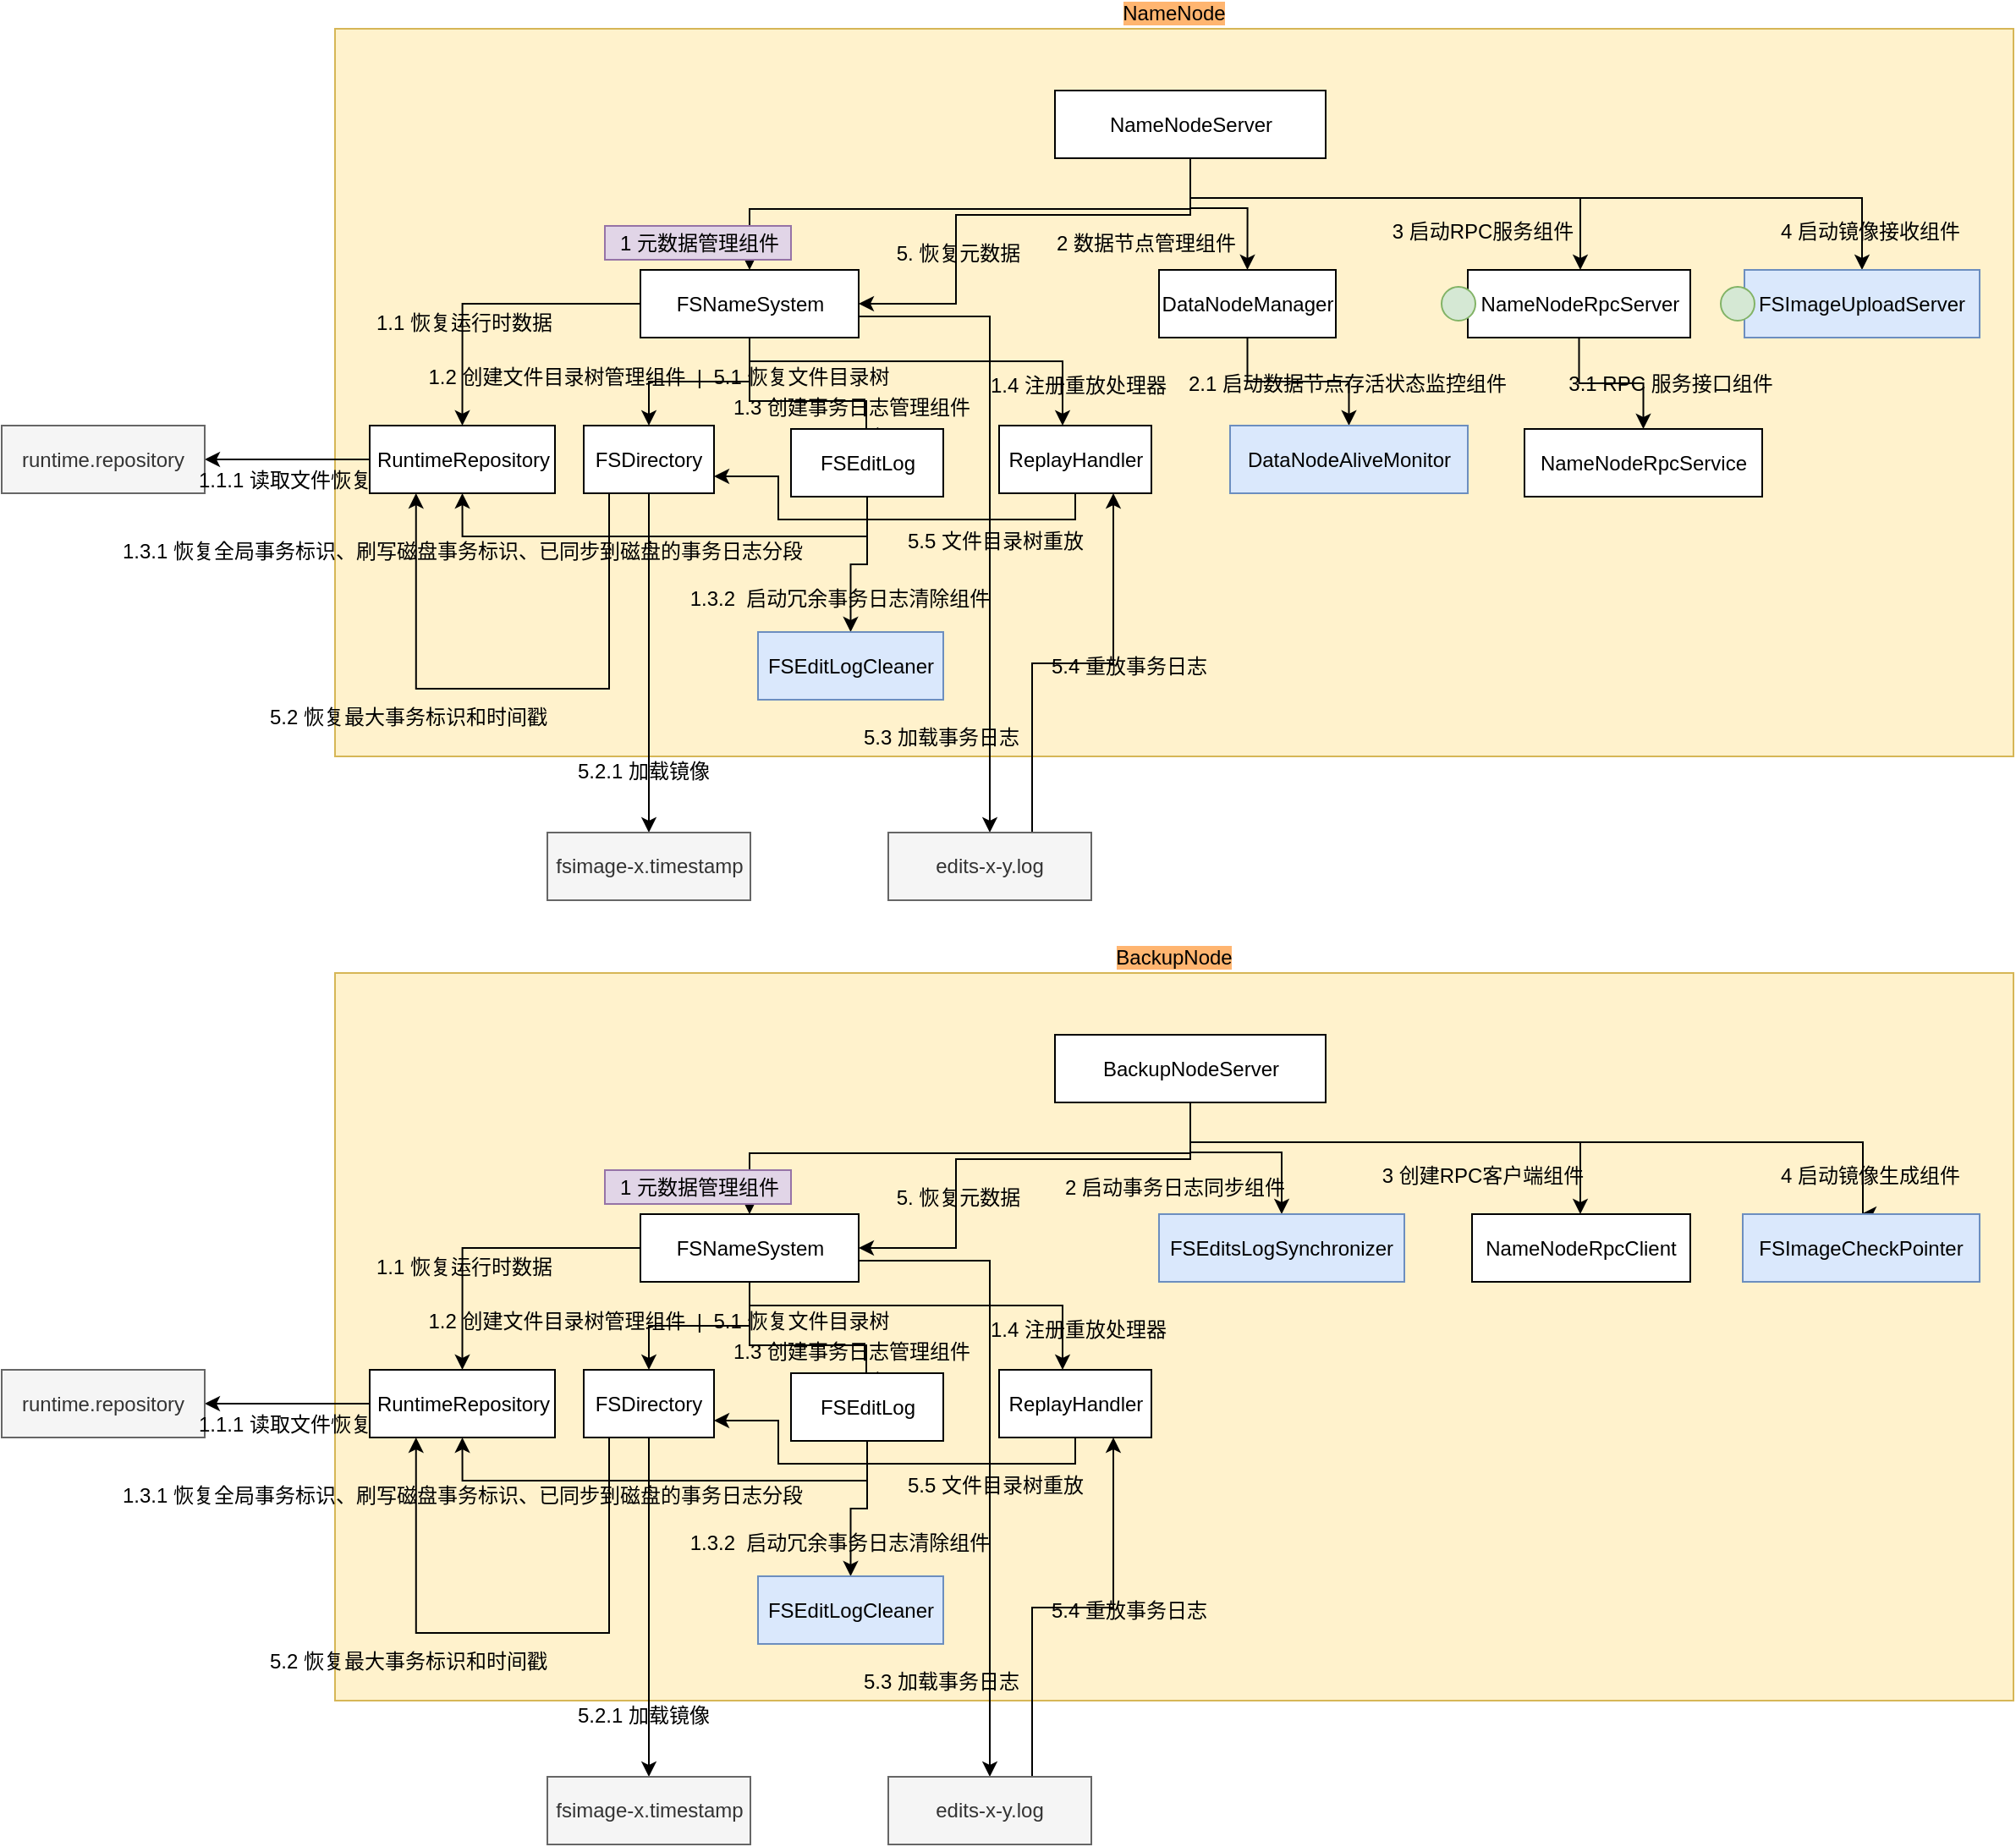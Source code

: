 <mxfile version="15.8.7" type="device"><diagram id="waiGSyyG22LT-aKKZDo8" name="第 1 页"><mxGraphModel dx="3226" dy="2401" grid="1" gridSize="10" guides="1" tooltips="1" connect="1" arrows="1" fold="1" page="1" pageScale="1" pageWidth="827" pageHeight="1169" math="0" shadow="0"><root><mxCell id="0"/><mxCell id="1" parent="0"/><mxCell id="rDz-PDgdTgbrE1-TCpwS-2" value="&lt;span style=&quot;&quot;&gt;NameNode&lt;/span&gt;" style="rounded=0;whiteSpace=wrap;html=1;fillColor=#fff2cc;strokeColor=#d6b656;labelPosition=center;verticalLabelPosition=top;align=center;verticalAlign=bottom;labelBorderColor=none;labelBackgroundColor=#FFB570;" parent="1" vertex="1"><mxGeometry x="-1392" y="-1118" width="992" height="430" as="geometry"/></mxCell><mxCell id="x5Bae-qMOMEdcXkAxeWT-14" style="edgeStyle=orthogonalEdgeStyle;rounded=0;orthogonalLoop=1;jettySize=auto;html=1;entryX=0.5;entryY=0;entryDx=0;entryDy=0;" edge="1" parent="1" source="rDz-PDgdTgbrE1-TCpwS-5" target="x5Bae-qMOMEdcXkAxeWT-13"><mxGeometry relative="1" as="geometry"/></mxCell><mxCell id="x5Bae-qMOMEdcXkAxeWT-17" style="edgeStyle=orthogonalEdgeStyle;rounded=0;orthogonalLoop=1;jettySize=auto;html=1;" edge="1" parent="1" source="rDz-PDgdTgbrE1-TCpwS-5" target="x5Bae-qMOMEdcXkAxeWT-16"><mxGeometry relative="1" as="geometry"/></mxCell><mxCell id="x5Bae-qMOMEdcXkAxeWT-24" style="edgeStyle=orthogonalEdgeStyle;rounded=0;orthogonalLoop=1;jettySize=auto;html=1;" edge="1" parent="1" source="rDz-PDgdTgbrE1-TCpwS-5"><mxGeometry relative="1" as="geometry"><mxPoint x="-1080" y="-878" as="targetPoint"/><Array as="points"><mxPoint x="-1147" y="-898"/><mxPoint x="-1078" y="-898"/></Array></mxGeometry></mxCell><mxCell id="x5Bae-qMOMEdcXkAxeWT-33" style="edgeStyle=orthogonalEdgeStyle;rounded=0;orthogonalLoop=1;jettySize=auto;html=1;" edge="1" parent="1" source="rDz-PDgdTgbrE1-TCpwS-5" target="x5Bae-qMOMEdcXkAxeWT-32"><mxGeometry relative="1" as="geometry"><Array as="points"><mxPoint x="-1147" y="-921.5"/><mxPoint x="-962" y="-921.5"/></Array></mxGeometry></mxCell><mxCell id="x5Bae-qMOMEdcXkAxeWT-50" style="edgeStyle=orthogonalEdgeStyle;rounded=0;orthogonalLoop=1;jettySize=auto;html=1;entryX=0.5;entryY=0;entryDx=0;entryDy=0;" edge="1" parent="1" source="rDz-PDgdTgbrE1-TCpwS-5" target="x5Bae-qMOMEdcXkAxeWT-45"><mxGeometry relative="1" as="geometry"><Array as="points"><mxPoint x="-1005" y="-948"/></Array></mxGeometry></mxCell><mxCell id="rDz-PDgdTgbrE1-TCpwS-5" value="&lt;span style=&quot;text-align: left&quot;&gt;FSNameSystem&lt;/span&gt;" style="rounded=0;whiteSpace=wrap;html=1;labelPosition=center;verticalLabelPosition=middle;align=center;verticalAlign=middle;" parent="1" vertex="1"><mxGeometry x="-1211.5" y="-975.5" width="129" height="40" as="geometry"/></mxCell><mxCell id="eOjG-i5mMUP2_3J7ma2j-9" style="edgeStyle=orthogonalEdgeStyle;rounded=0;orthogonalLoop=1;jettySize=auto;html=1;strokeColor=#000000;" parent="1" source="rDz-PDgdTgbrE1-TCpwS-6" target="rDz-PDgdTgbrE1-TCpwS-59" edge="1"><mxGeometry relative="1" as="geometry"/></mxCell><mxCell id="rDz-PDgdTgbrE1-TCpwS-6" value="&lt;span style=&quot;text-align: left&quot;&gt;NameNodeRpcServer&lt;br&gt;&lt;/span&gt;" style="rounded=0;whiteSpace=wrap;html=1;labelPosition=center;verticalLabelPosition=middle;align=center;verticalAlign=middle;" parent="1" vertex="1"><mxGeometry x="-722.5" y="-975.5" width="131.5" height="40" as="geometry"/></mxCell><mxCell id="rDz-PDgdTgbrE1-TCpwS-59" value="&lt;span style=&quot;text-align: left&quot;&gt;NameNodeRpcService&lt;br&gt;&lt;/span&gt;" style="rounded=0;whiteSpace=wrap;html=1;labelPosition=center;verticalLabelPosition=middle;align=center;verticalAlign=middle;" parent="1" vertex="1"><mxGeometry x="-689" y="-881.5" width="140.5" height="40" as="geometry"/></mxCell><mxCell id="x5Bae-qMOMEdcXkAxeWT-1" style="edgeStyle=orthogonalEdgeStyle;rounded=0;orthogonalLoop=1;jettySize=auto;html=1;" edge="1" parent="1" source="-xkuN6hQDp7GZXVbP_bj-8" target="rDz-PDgdTgbrE1-TCpwS-5"><mxGeometry relative="1" as="geometry"><Array as="points"><mxPoint x="-886" y="-1011.5"/><mxPoint x="-1147" y="-1011.5"/></Array></mxGeometry></mxCell><mxCell id="x5Bae-qMOMEdcXkAxeWT-7" style="edgeStyle=orthogonalEdgeStyle;rounded=0;orthogonalLoop=1;jettySize=auto;html=1;entryX=0.5;entryY=0;entryDx=0;entryDy=0;" edge="1" parent="1" source="-xkuN6hQDp7GZXVbP_bj-8" target="x5Bae-qMOMEdcXkAxeWT-2"><mxGeometry relative="1" as="geometry"><Array as="points"><mxPoint x="-887" y="-1012"/><mxPoint x="-853" y="-1012"/></Array></mxGeometry></mxCell><mxCell id="x5Bae-qMOMEdcXkAxeWT-9" style="edgeStyle=orthogonalEdgeStyle;rounded=0;orthogonalLoop=1;jettySize=auto;html=1;" edge="1" parent="1" source="-xkuN6hQDp7GZXVbP_bj-8" target="rDz-PDgdTgbrE1-TCpwS-6"><mxGeometry relative="1" as="geometry"><Array as="points"><mxPoint x="-887" y="-1018"/><mxPoint x="-656" y="-1018"/></Array></mxGeometry></mxCell><mxCell id="x5Bae-qMOMEdcXkAxeWT-38" style="edgeStyle=orthogonalEdgeStyle;rounded=0;orthogonalLoop=1;jettySize=auto;html=1;entryX=0.5;entryY=0;entryDx=0;entryDy=0;" edge="1" parent="1" source="-xkuN6hQDp7GZXVbP_bj-8" target="x5Bae-qMOMEdcXkAxeWT-5"><mxGeometry relative="1" as="geometry"><Array as="points"><mxPoint x="-886" y="-1018"/><mxPoint x="-489" y="-1018"/></Array></mxGeometry></mxCell><mxCell id="x5Bae-qMOMEdcXkAxeWT-39" style="edgeStyle=orthogonalEdgeStyle;rounded=0;orthogonalLoop=1;jettySize=auto;html=1;entryX=1;entryY=0.5;entryDx=0;entryDy=0;" edge="1" parent="1" source="-xkuN6hQDp7GZXVbP_bj-8" target="rDz-PDgdTgbrE1-TCpwS-5"><mxGeometry relative="1" as="geometry"><Array as="points"><mxPoint x="-887" y="-1008"/><mxPoint x="-1025" y="-1008"/><mxPoint x="-1025" y="-956"/></Array></mxGeometry></mxCell><mxCell id="-xkuN6hQDp7GZXVbP_bj-8" value="&lt;span style=&quot;text-align: left&quot;&gt;NameNodeServer&lt;br&gt;&lt;/span&gt;" style="rounded=0;whiteSpace=wrap;html=1;labelPosition=center;verticalLabelPosition=middle;align=center;verticalAlign=middle;" parent="1" vertex="1"><mxGeometry x="-966.5" y="-1081.5" width="160" height="40" as="geometry"/></mxCell><mxCell id="eOjG-i5mMUP2_3J7ma2j-24" value="2.1 启动数据节点存活状态监控组件" style="text;html=1;align=center;verticalAlign=middle;resizable=0;points=[];autosize=1;strokeColor=none;fillColor=none;" parent="1" vertex="1"><mxGeometry x="-894" y="-918.5" width="200" height="20" as="geometry"/></mxCell><mxCell id="x5Bae-qMOMEdcXkAxeWT-36" style="edgeStyle=orthogonalEdgeStyle;rounded=0;orthogonalLoop=1;jettySize=auto;html=1;" edge="1" parent="1" source="x5Bae-qMOMEdcXkAxeWT-2" target="x5Bae-qMOMEdcXkAxeWT-35"><mxGeometry relative="1" as="geometry"/></mxCell><mxCell id="x5Bae-qMOMEdcXkAxeWT-2" value="&lt;div style=&quot;text-align: left&quot;&gt;DataNodeManager&lt;br&gt;&lt;/div&gt;" style="rounded=0;whiteSpace=wrap;html=1;labelPosition=center;verticalLabelPosition=middle;align=center;verticalAlign=middle;" vertex="1" parent="1"><mxGeometry x="-905" y="-975.5" width="104.5" height="40" as="geometry"/></mxCell><mxCell id="x5Bae-qMOMEdcXkAxeWT-5" value="&lt;span style=&quot;text-align: left&quot;&gt;FSImageUploadServer&lt;br&gt;&lt;/span&gt;" style="rounded=0;whiteSpace=wrap;html=1;labelPosition=center;verticalLabelPosition=middle;align=center;verticalAlign=middle;fillColor=#dae8fc;strokeColor=#6c8ebf;" vertex="1" parent="1"><mxGeometry x="-559" y="-975.5" width="139" height="40" as="geometry"/></mxCell><mxCell id="x5Bae-qMOMEdcXkAxeWT-6" value="1 元数据管理组件" style="text;html=1;align=center;verticalAlign=middle;resizable=0;points=[];autosize=1;strokeColor=#9673a6;fillColor=#e1d5e7;" vertex="1" parent="1"><mxGeometry x="-1232.5" y="-1001.5" width="110" height="20" as="geometry"/></mxCell><mxCell id="x5Bae-qMOMEdcXkAxeWT-8" value="2 数据节点管理组件" style="text;html=1;align=center;verticalAlign=middle;resizable=0;points=[];autosize=1;strokeColor=none;fillColor=none;" vertex="1" parent="1"><mxGeometry x="-973.5" y="-1001.5" width="120" height="20" as="geometry"/></mxCell><mxCell id="x5Bae-qMOMEdcXkAxeWT-10" value="3 启动RPC服务组件" style="text;html=1;align=center;verticalAlign=middle;resizable=0;points=[];autosize=1;strokeColor=none;fillColor=none;" vertex="1" parent="1"><mxGeometry x="-774" y="-1008" width="120" height="20" as="geometry"/></mxCell><mxCell id="x5Bae-qMOMEdcXkAxeWT-12" value="4 启动镜像接收组件" style="text;html=1;align=center;verticalAlign=middle;resizable=0;points=[];autosize=1;strokeColor=none;fillColor=none;" vertex="1" parent="1"><mxGeometry x="-545.5" y="-1008" width="120" height="20" as="geometry"/></mxCell><mxCell id="x5Bae-qMOMEdcXkAxeWT-22" style="edgeStyle=orthogonalEdgeStyle;rounded=0;orthogonalLoop=1;jettySize=auto;html=1;entryX=1;entryY=0.5;entryDx=0;entryDy=0;" edge="1" parent="1" source="x5Bae-qMOMEdcXkAxeWT-13" target="x5Bae-qMOMEdcXkAxeWT-20"><mxGeometry relative="1" as="geometry"/></mxCell><mxCell id="x5Bae-qMOMEdcXkAxeWT-13" value="&lt;span style=&quot;text-align: left&quot;&gt;RuntimeRepository&lt;br&gt;&lt;/span&gt;" style="rounded=0;whiteSpace=wrap;html=1;labelPosition=center;verticalLabelPosition=middle;align=center;verticalAlign=middle;" vertex="1" parent="1"><mxGeometry x="-1371.5" y="-883.5" width="109.5" height="40" as="geometry"/></mxCell><mxCell id="x5Bae-qMOMEdcXkAxeWT-15" value="1.1 恢复运行时数据" style="text;html=1;align=center;verticalAlign=middle;resizable=0;points=[];autosize=1;strokeColor=none;fillColor=none;" vertex="1" parent="1"><mxGeometry x="-1376.5" y="-954.5" width="120" height="20" as="geometry"/></mxCell><mxCell id="x5Bae-qMOMEdcXkAxeWT-41" style="edgeStyle=orthogonalEdgeStyle;rounded=0;orthogonalLoop=1;jettySize=auto;html=1;entryX=0.5;entryY=0;entryDx=0;entryDy=0;" edge="1" parent="1" source="x5Bae-qMOMEdcXkAxeWT-16" target="x5Bae-qMOMEdcXkAxeWT-43"><mxGeometry relative="1" as="geometry"><mxPoint x="-1210" y="-548" as="targetPoint"/></mxGeometry></mxCell><mxCell id="x5Bae-qMOMEdcXkAxeWT-56" style="edgeStyle=orthogonalEdgeStyle;rounded=0;orthogonalLoop=1;jettySize=auto;html=1;entryX=0.25;entryY=1;entryDx=0;entryDy=0;" edge="1" parent="1" source="x5Bae-qMOMEdcXkAxeWT-16" target="x5Bae-qMOMEdcXkAxeWT-13"><mxGeometry relative="1" as="geometry"><Array as="points"><mxPoint x="-1230" y="-728"/><mxPoint x="-1344" y="-728"/></Array></mxGeometry></mxCell><mxCell id="x5Bae-qMOMEdcXkAxeWT-16" value="&lt;span style=&quot;text-align: left&quot;&gt;FSDirectory&lt;br&gt;&lt;/span&gt;" style="rounded=0;whiteSpace=wrap;html=1;labelPosition=center;verticalLabelPosition=middle;align=center;verticalAlign=middle;" vertex="1" parent="1"><mxGeometry x="-1245" y="-883.5" width="77" height="40" as="geometry"/></mxCell><mxCell id="x5Bae-qMOMEdcXkAxeWT-18" value="1.2 创建文件目录树管理组件&amp;nbsp; |&amp;nbsp; 5.1 恢复文件目录树" style="text;html=1;align=center;verticalAlign=middle;resizable=0;points=[];autosize=1;strokeColor=none;fillColor=none;" vertex="1" parent="1"><mxGeometry x="-1346.5" y="-922.5" width="290" height="20" as="geometry"/></mxCell><mxCell id="x5Bae-qMOMEdcXkAxeWT-26" style="edgeStyle=orthogonalEdgeStyle;rounded=0;orthogonalLoop=1;jettySize=auto;html=1;entryX=0.5;entryY=1;entryDx=0;entryDy=0;" edge="1" parent="1" source="x5Bae-qMOMEdcXkAxeWT-19" target="x5Bae-qMOMEdcXkAxeWT-13"><mxGeometry relative="1" as="geometry"><Array as="points"><mxPoint x="-1077" y="-818"/><mxPoint x="-1317" y="-818"/></Array></mxGeometry></mxCell><mxCell id="x5Bae-qMOMEdcXkAxeWT-30" style="edgeStyle=orthogonalEdgeStyle;rounded=0;orthogonalLoop=1;jettySize=auto;html=1;" edge="1" parent="1" source="x5Bae-qMOMEdcXkAxeWT-19" target="x5Bae-qMOMEdcXkAxeWT-28"><mxGeometry relative="1" as="geometry"/></mxCell><mxCell id="x5Bae-qMOMEdcXkAxeWT-19" value="&lt;div style=&quot;text-align: left&quot;&gt;FSEditLog&lt;br&gt;&lt;/div&gt;" style="rounded=0;whiteSpace=wrap;html=1;labelPosition=center;verticalLabelPosition=middle;align=center;verticalAlign=middle;" vertex="1" parent="1"><mxGeometry x="-1122.5" y="-881.5" width="90" height="40" as="geometry"/></mxCell><mxCell id="x5Bae-qMOMEdcXkAxeWT-20" value="&lt;div style=&quot;text-align: center&quot;&gt;runtime.repository&lt;br&gt;&lt;/div&gt;" style="rounded=0;whiteSpace=wrap;html=1;labelPosition=center;verticalLabelPosition=middle;align=center;verticalAlign=middle;fillColor=#f5f5f5;fontColor=#333333;strokeColor=#666666;" vertex="1" parent="1"><mxGeometry x="-1589" y="-883.5" width="120" height="40" as="geometry"/></mxCell><mxCell id="x5Bae-qMOMEdcXkAxeWT-23" value="1.1.1 读取文件恢复" style="text;html=1;align=center;verticalAlign=middle;resizable=0;points=[];autosize=1;strokeColor=none;fillColor=none;" vertex="1" parent="1"><mxGeometry x="-1482" y="-861.5" width="120" height="20" as="geometry"/></mxCell><mxCell id="x5Bae-qMOMEdcXkAxeWT-25" value="1.3 创建事务日志管理组件" style="text;html=1;align=center;verticalAlign=middle;resizable=0;points=[];autosize=1;strokeColor=none;fillColor=none;" vertex="1" parent="1"><mxGeometry x="-1167.25" y="-904.5" width="160" height="20" as="geometry"/></mxCell><mxCell id="x5Bae-qMOMEdcXkAxeWT-27" value="1.3.1 恢复全局事务标识、刷写磁盘事务标识、已同步到磁盘的事务日志分段" style="text;html=1;align=center;verticalAlign=middle;resizable=0;points=[];autosize=1;strokeColor=none;fillColor=none;" vertex="1" parent="1"><mxGeometry x="-1526.75" y="-819" width="420" height="20" as="geometry"/></mxCell><mxCell id="x5Bae-qMOMEdcXkAxeWT-28" value="&lt;div style=&quot;text-align: left&quot;&gt;FSEditLogCleaner&lt;br&gt;&lt;/div&gt;" style="rounded=0;whiteSpace=wrap;html=1;labelPosition=center;verticalLabelPosition=middle;align=center;verticalAlign=middle;fillColor=#dae8fc;strokeColor=#6c8ebf;" vertex="1" parent="1"><mxGeometry x="-1142" y="-761.5" width="109.5" height="40" as="geometry"/></mxCell><mxCell id="x5Bae-qMOMEdcXkAxeWT-31" value="1.3.2&amp;nbsp; 启动冗余事务日志清除组件" style="text;html=1;align=center;verticalAlign=middle;resizable=0;points=[];autosize=1;strokeColor=none;fillColor=none;" vertex="1" parent="1"><mxGeometry x="-1189" y="-791.5" width="190" height="20" as="geometry"/></mxCell><mxCell id="x5Bae-qMOMEdcXkAxeWT-51" style="edgeStyle=orthogonalEdgeStyle;rounded=0;orthogonalLoop=1;jettySize=auto;html=1;entryX=1;entryY=0.75;entryDx=0;entryDy=0;" edge="1" parent="1" source="x5Bae-qMOMEdcXkAxeWT-32" target="x5Bae-qMOMEdcXkAxeWT-16"><mxGeometry relative="1" as="geometry"><Array as="points"><mxPoint x="-954" y="-828"/><mxPoint x="-1130" y="-828"/><mxPoint x="-1130" y="-853"/></Array></mxGeometry></mxCell><mxCell id="x5Bae-qMOMEdcXkAxeWT-32" value="&lt;div style=&quot;text-align: left&quot;&gt;ReplayHandler&lt;br&gt;&lt;/div&gt;" style="rounded=0;whiteSpace=wrap;html=1;labelPosition=center;verticalLabelPosition=middle;align=center;verticalAlign=middle;" vertex="1" parent="1"><mxGeometry x="-999.5" y="-883.5" width="90" height="40" as="geometry"/></mxCell><mxCell id="x5Bae-qMOMEdcXkAxeWT-34" value="1.4 注册重放处理器" style="text;html=1;align=center;verticalAlign=middle;resizable=0;points=[];autosize=1;strokeColor=none;fillColor=none;" vertex="1" parent="1"><mxGeometry x="-1013" y="-917.5" width="120" height="20" as="geometry"/></mxCell><mxCell id="x5Bae-qMOMEdcXkAxeWT-35" value="&lt;span style=&quot;text-align: left&quot;&gt;DataNodeAliveMonitor&lt;br&gt;&lt;/span&gt;" style="rounded=0;whiteSpace=wrap;html=1;labelPosition=center;verticalLabelPosition=middle;align=center;verticalAlign=middle;fillColor=#dae8fc;strokeColor=#6c8ebf;" vertex="1" parent="1"><mxGeometry x="-863" y="-883.5" width="140.5" height="40" as="geometry"/></mxCell><mxCell id="x5Bae-qMOMEdcXkAxeWT-37" value="3.1 RPC 服务接口组件" style="text;html=1;align=center;verticalAlign=middle;resizable=0;points=[];autosize=1;strokeColor=none;fillColor=none;" vertex="1" parent="1"><mxGeometry x="-673" y="-918.5" width="140" height="20" as="geometry"/></mxCell><mxCell id="x5Bae-qMOMEdcXkAxeWT-40" value="5. 恢复元数据" style="text;html=1;align=center;verticalAlign=middle;resizable=0;points=[];autosize=1;strokeColor=none;fillColor=none;" vertex="1" parent="1"><mxGeometry x="-1069.5" y="-995.5" width="90" height="20" as="geometry"/></mxCell><mxCell id="x5Bae-qMOMEdcXkAxeWT-43" value="&lt;div style=&quot;text-align: center&quot;&gt;fsimage-x.timestamp&lt;br&gt;&lt;/div&gt;" style="rounded=0;whiteSpace=wrap;html=1;labelPosition=center;verticalLabelPosition=middle;align=center;verticalAlign=middle;fillColor=#f5f5f5;fontColor=#333333;strokeColor=#666666;" vertex="1" parent="1"><mxGeometry x="-1266.5" y="-643" width="120" height="40" as="geometry"/></mxCell><mxCell id="x5Bae-qMOMEdcXkAxeWT-44" value="5.2 恢复最大事务标识和时间戳" style="text;html=1;align=center;verticalAlign=middle;resizable=0;points=[];autosize=1;strokeColor=none;fillColor=none;" vertex="1" parent="1"><mxGeometry x="-1439" y="-721.5" width="180" height="20" as="geometry"/></mxCell><mxCell id="x5Bae-qMOMEdcXkAxeWT-48" style="edgeStyle=orthogonalEdgeStyle;rounded=0;orthogonalLoop=1;jettySize=auto;html=1;entryX=0.75;entryY=1;entryDx=0;entryDy=0;" edge="1" parent="1" source="x5Bae-qMOMEdcXkAxeWT-45" target="x5Bae-qMOMEdcXkAxeWT-32"><mxGeometry relative="1" as="geometry"><Array as="points"><mxPoint x="-980" y="-743"/><mxPoint x="-932" y="-743"/></Array></mxGeometry></mxCell><mxCell id="x5Bae-qMOMEdcXkAxeWT-45" value="&lt;div style=&quot;text-align: center&quot;&gt;edits-x-y.log&lt;br&gt;&lt;/div&gt;" style="rounded=0;whiteSpace=wrap;html=1;labelPosition=center;verticalLabelPosition=middle;align=center;verticalAlign=middle;fillColor=#f5f5f5;fontColor=#333333;strokeColor=#666666;" vertex="1" parent="1"><mxGeometry x="-1065" y="-643" width="120" height="40" as="geometry"/></mxCell><mxCell id="x5Bae-qMOMEdcXkAxeWT-47" value="5.3 加载事务日志" style="text;html=1;align=center;verticalAlign=middle;resizable=0;points=[];autosize=1;strokeColor=none;fillColor=none;" vertex="1" parent="1"><mxGeometry x="-1089" y="-709.5" width="110" height="20" as="geometry"/></mxCell><mxCell id="x5Bae-qMOMEdcXkAxeWT-49" value="5.4 重放事务日志" style="text;html=1;align=center;verticalAlign=middle;resizable=0;points=[];autosize=1;strokeColor=none;fillColor=none;" vertex="1" parent="1"><mxGeometry x="-978.5" y="-751.5" width="110" height="20" as="geometry"/></mxCell><mxCell id="x5Bae-qMOMEdcXkAxeWT-53" value="5.5 文件目录树重放" style="text;html=1;align=center;verticalAlign=middle;resizable=0;points=[];autosize=1;strokeColor=none;fillColor=none;" vertex="1" parent="1"><mxGeometry x="-1062.5" y="-825" width="120" height="20" as="geometry"/></mxCell><mxCell id="x5Bae-qMOMEdcXkAxeWT-54" value="" style="ellipse;whiteSpace=wrap;html=1;aspect=fixed;fillColor=#d5e8d4;strokeColor=#82b366;" vertex="1" parent="1"><mxGeometry x="-738" y="-965.5" width="20" height="20" as="geometry"/></mxCell><mxCell id="x5Bae-qMOMEdcXkAxeWT-55" value="" style="ellipse;whiteSpace=wrap;html=1;aspect=fixed;fillColor=#d5e8d4;strokeColor=#82b366;" vertex="1" parent="1"><mxGeometry x="-573" y="-965.5" width="20" height="20" as="geometry"/></mxCell><mxCell id="x5Bae-qMOMEdcXkAxeWT-57" value="5.2.1 加载镜像" style="text;html=1;align=center;verticalAlign=middle;resizable=0;points=[];autosize=1;strokeColor=none;fillColor=none;" vertex="1" parent="1"><mxGeometry x="-1255" y="-689" width="90" height="20" as="geometry"/></mxCell><mxCell id="x5Bae-qMOMEdcXkAxeWT-58" value="&lt;span&gt;BackupNode&lt;/span&gt;" style="rounded=0;whiteSpace=wrap;html=1;fillColor=#fff2cc;strokeColor=#d6b656;labelPosition=center;verticalLabelPosition=top;align=center;verticalAlign=bottom;labelBorderColor=none;labelBackgroundColor=#FFB570;" vertex="1" parent="1"><mxGeometry x="-1392" y="-560" width="992" height="430" as="geometry"/></mxCell><mxCell id="x5Bae-qMOMEdcXkAxeWT-59" style="edgeStyle=orthogonalEdgeStyle;rounded=0;orthogonalLoop=1;jettySize=auto;html=1;entryX=0.5;entryY=0;entryDx=0;entryDy=0;" edge="1" parent="1" source="x5Bae-qMOMEdcXkAxeWT-64" target="x5Bae-qMOMEdcXkAxeWT-83"><mxGeometry relative="1" as="geometry"/></mxCell><mxCell id="x5Bae-qMOMEdcXkAxeWT-60" style="edgeStyle=orthogonalEdgeStyle;rounded=0;orthogonalLoop=1;jettySize=auto;html=1;" edge="1" parent="1" source="x5Bae-qMOMEdcXkAxeWT-64" target="x5Bae-qMOMEdcXkAxeWT-87"><mxGeometry relative="1" as="geometry"/></mxCell><mxCell id="x5Bae-qMOMEdcXkAxeWT-61" style="edgeStyle=orthogonalEdgeStyle;rounded=0;orthogonalLoop=1;jettySize=auto;html=1;" edge="1" parent="1" source="x5Bae-qMOMEdcXkAxeWT-64"><mxGeometry relative="1" as="geometry"><mxPoint x="-1080" y="-320" as="targetPoint"/><Array as="points"><mxPoint x="-1147" y="-340"/><mxPoint x="-1078" y="-340"/></Array></mxGeometry></mxCell><mxCell id="x5Bae-qMOMEdcXkAxeWT-62" style="edgeStyle=orthogonalEdgeStyle;rounded=0;orthogonalLoop=1;jettySize=auto;html=1;" edge="1" parent="1" source="x5Bae-qMOMEdcXkAxeWT-64" target="x5Bae-qMOMEdcXkAxeWT-99"><mxGeometry relative="1" as="geometry"><Array as="points"><mxPoint x="-1147" y="-363.5"/><mxPoint x="-962" y="-363.5"/></Array></mxGeometry></mxCell><mxCell id="x5Bae-qMOMEdcXkAxeWT-63" style="edgeStyle=orthogonalEdgeStyle;rounded=0;orthogonalLoop=1;jettySize=auto;html=1;entryX=0.5;entryY=0;entryDx=0;entryDy=0;" edge="1" parent="1" source="x5Bae-qMOMEdcXkAxeWT-64" target="x5Bae-qMOMEdcXkAxeWT-107"><mxGeometry relative="1" as="geometry"><Array as="points"><mxPoint x="-1005" y="-390"/></Array></mxGeometry></mxCell><mxCell id="x5Bae-qMOMEdcXkAxeWT-64" value="&lt;span style=&quot;text-align: left&quot;&gt;FSNameSystem&lt;/span&gt;" style="rounded=0;whiteSpace=wrap;html=1;labelPosition=center;verticalLabelPosition=middle;align=center;verticalAlign=middle;" vertex="1" parent="1"><mxGeometry x="-1211.5" y="-417.5" width="129" height="40" as="geometry"/></mxCell><mxCell id="x5Bae-qMOMEdcXkAxeWT-66" value="&lt;span style=&quot;text-align: left&quot;&gt;NameNodeRpcClient&lt;br&gt;&lt;/span&gt;" style="rounded=0;whiteSpace=wrap;html=1;labelPosition=center;verticalLabelPosition=middle;align=center;verticalAlign=middle;" vertex="1" parent="1"><mxGeometry x="-720" y="-417.5" width="129" height="40" as="geometry"/></mxCell><mxCell id="x5Bae-qMOMEdcXkAxeWT-68" style="edgeStyle=orthogonalEdgeStyle;rounded=0;orthogonalLoop=1;jettySize=auto;html=1;" edge="1" parent="1" source="x5Bae-qMOMEdcXkAxeWT-73" target="x5Bae-qMOMEdcXkAxeWT-64"><mxGeometry relative="1" as="geometry"><Array as="points"><mxPoint x="-886" y="-453.5"/><mxPoint x="-1147" y="-453.5"/></Array></mxGeometry></mxCell><mxCell id="x5Bae-qMOMEdcXkAxeWT-69" style="edgeStyle=orthogonalEdgeStyle;rounded=0;orthogonalLoop=1;jettySize=auto;html=1;entryX=0.5;entryY=0;entryDx=0;entryDy=0;" edge="1" parent="1" source="x5Bae-qMOMEdcXkAxeWT-73" target="x5Bae-qMOMEdcXkAxeWT-76"><mxGeometry relative="1" as="geometry"><Array as="points"><mxPoint x="-887" y="-454"/><mxPoint x="-832" y="-454"/></Array></mxGeometry></mxCell><mxCell id="x5Bae-qMOMEdcXkAxeWT-70" style="edgeStyle=orthogonalEdgeStyle;rounded=0;orthogonalLoop=1;jettySize=auto;html=1;" edge="1" parent="1" source="x5Bae-qMOMEdcXkAxeWT-73" target="x5Bae-qMOMEdcXkAxeWT-66"><mxGeometry relative="1" as="geometry"><Array as="points"><mxPoint x="-887" y="-460"/><mxPoint x="-656" y="-460"/></Array></mxGeometry></mxCell><mxCell id="x5Bae-qMOMEdcXkAxeWT-71" style="edgeStyle=orthogonalEdgeStyle;rounded=0;orthogonalLoop=1;jettySize=auto;html=1;entryX=0.5;entryY=0;entryDx=0;entryDy=0;" edge="1" parent="1" source="x5Bae-qMOMEdcXkAxeWT-73" target="x5Bae-qMOMEdcXkAxeWT-77"><mxGeometry relative="1" as="geometry"><Array as="points"><mxPoint x="-886" y="-460"/><mxPoint x="-489" y="-460"/></Array></mxGeometry></mxCell><mxCell id="x5Bae-qMOMEdcXkAxeWT-72" style="edgeStyle=orthogonalEdgeStyle;rounded=0;orthogonalLoop=1;jettySize=auto;html=1;entryX=1;entryY=0.5;entryDx=0;entryDy=0;" edge="1" parent="1" source="x5Bae-qMOMEdcXkAxeWT-73" target="x5Bae-qMOMEdcXkAxeWT-64"><mxGeometry relative="1" as="geometry"><Array as="points"><mxPoint x="-887" y="-450"/><mxPoint x="-1025" y="-450"/><mxPoint x="-1025" y="-398"/></Array></mxGeometry></mxCell><mxCell id="x5Bae-qMOMEdcXkAxeWT-73" value="&lt;span style=&quot;text-align: left&quot;&gt;BackupNodeServer&lt;br&gt;&lt;/span&gt;" style="rounded=0;whiteSpace=wrap;html=1;labelPosition=center;verticalLabelPosition=middle;align=center;verticalAlign=middle;" vertex="1" parent="1"><mxGeometry x="-966.5" y="-523.5" width="160" height="40" as="geometry"/></mxCell><mxCell id="x5Bae-qMOMEdcXkAxeWT-76" value="&lt;div style=&quot;text-align: left&quot;&gt;FSEditsLogSynchronizer&lt;br&gt;&lt;/div&gt;" style="rounded=0;whiteSpace=wrap;html=1;labelPosition=center;verticalLabelPosition=middle;align=center;verticalAlign=middle;fillColor=#dae8fc;strokeColor=#6c8ebf;" vertex="1" parent="1"><mxGeometry x="-905" y="-417.5" width="145" height="40" as="geometry"/></mxCell><mxCell id="x5Bae-qMOMEdcXkAxeWT-77" value="&lt;span style=&quot;text-align: left&quot;&gt;FSImageCheckPointer&lt;br&gt;&lt;/span&gt;" style="rounded=0;whiteSpace=wrap;html=1;labelPosition=center;verticalLabelPosition=middle;align=center;verticalAlign=middle;fillColor=#dae8fc;strokeColor=#6c8ebf;" vertex="1" parent="1"><mxGeometry x="-560" y="-417.5" width="140" height="40" as="geometry"/></mxCell><mxCell id="x5Bae-qMOMEdcXkAxeWT-78" value="1 元数据管理组件" style="text;html=1;align=center;verticalAlign=middle;resizable=0;points=[];autosize=1;strokeColor=#9673a6;fillColor=#e1d5e7;" vertex="1" parent="1"><mxGeometry x="-1232.5" y="-443.5" width="110" height="20" as="geometry"/></mxCell><mxCell id="x5Bae-qMOMEdcXkAxeWT-79" value="2 启动事务日志同步组件" style="text;html=1;align=center;verticalAlign=middle;resizable=0;points=[];autosize=1;strokeColor=none;fillColor=none;" vertex="1" parent="1"><mxGeometry x="-971" y="-443.5" width="150" height="20" as="geometry"/></mxCell><mxCell id="x5Bae-qMOMEdcXkAxeWT-80" value="3 创建RPC客户端组件" style="text;html=1;align=center;verticalAlign=middle;resizable=0;points=[];autosize=1;strokeColor=none;fillColor=none;" vertex="1" parent="1"><mxGeometry x="-779" y="-450" width="130" height="20" as="geometry"/></mxCell><mxCell id="x5Bae-qMOMEdcXkAxeWT-81" value="4 启动镜像生成组件" style="text;html=1;align=center;verticalAlign=middle;resizable=0;points=[];autosize=1;strokeColor=none;fillColor=none;" vertex="1" parent="1"><mxGeometry x="-545.5" y="-450" width="120" height="20" as="geometry"/></mxCell><mxCell id="x5Bae-qMOMEdcXkAxeWT-82" style="edgeStyle=orthogonalEdgeStyle;rounded=0;orthogonalLoop=1;jettySize=auto;html=1;entryX=1;entryY=0.5;entryDx=0;entryDy=0;" edge="1" parent="1" source="x5Bae-qMOMEdcXkAxeWT-83" target="x5Bae-qMOMEdcXkAxeWT-92"><mxGeometry relative="1" as="geometry"/></mxCell><mxCell id="x5Bae-qMOMEdcXkAxeWT-83" value="&lt;span style=&quot;text-align: left&quot;&gt;RuntimeRepository&lt;br&gt;&lt;/span&gt;" style="rounded=0;whiteSpace=wrap;html=1;labelPosition=center;verticalLabelPosition=middle;align=center;verticalAlign=middle;" vertex="1" parent="1"><mxGeometry x="-1371.5" y="-325.5" width="109.5" height="40" as="geometry"/></mxCell><mxCell id="x5Bae-qMOMEdcXkAxeWT-84" value="1.1 恢复运行时数据" style="text;html=1;align=center;verticalAlign=middle;resizable=0;points=[];autosize=1;strokeColor=none;fillColor=none;" vertex="1" parent="1"><mxGeometry x="-1376.5" y="-396.5" width="120" height="20" as="geometry"/></mxCell><mxCell id="x5Bae-qMOMEdcXkAxeWT-85" style="edgeStyle=orthogonalEdgeStyle;rounded=0;orthogonalLoop=1;jettySize=auto;html=1;entryX=0.5;entryY=0;entryDx=0;entryDy=0;" edge="1" parent="1" source="x5Bae-qMOMEdcXkAxeWT-87" target="x5Bae-qMOMEdcXkAxeWT-104"><mxGeometry relative="1" as="geometry"><mxPoint x="-1210" y="10" as="targetPoint"/></mxGeometry></mxCell><mxCell id="x5Bae-qMOMEdcXkAxeWT-86" style="edgeStyle=orthogonalEdgeStyle;rounded=0;orthogonalLoop=1;jettySize=auto;html=1;entryX=0.25;entryY=1;entryDx=0;entryDy=0;" edge="1" parent="1" source="x5Bae-qMOMEdcXkAxeWT-87" target="x5Bae-qMOMEdcXkAxeWT-83"><mxGeometry relative="1" as="geometry"><Array as="points"><mxPoint x="-1230" y="-170"/><mxPoint x="-1344" y="-170"/></Array></mxGeometry></mxCell><mxCell id="x5Bae-qMOMEdcXkAxeWT-87" value="&lt;span style=&quot;text-align: left&quot;&gt;FSDirectory&lt;br&gt;&lt;/span&gt;" style="rounded=0;whiteSpace=wrap;html=1;labelPosition=center;verticalLabelPosition=middle;align=center;verticalAlign=middle;" vertex="1" parent="1"><mxGeometry x="-1245" y="-325.5" width="77" height="40" as="geometry"/></mxCell><mxCell id="x5Bae-qMOMEdcXkAxeWT-88" value="1.2 创建文件目录树管理组件&amp;nbsp; |&amp;nbsp; 5.1 恢复文件目录树" style="text;html=1;align=center;verticalAlign=middle;resizable=0;points=[];autosize=1;strokeColor=none;fillColor=none;" vertex="1" parent="1"><mxGeometry x="-1346.5" y="-364.5" width="290" height="20" as="geometry"/></mxCell><mxCell id="x5Bae-qMOMEdcXkAxeWT-89" style="edgeStyle=orthogonalEdgeStyle;rounded=0;orthogonalLoop=1;jettySize=auto;html=1;entryX=0.5;entryY=1;entryDx=0;entryDy=0;" edge="1" parent="1" source="x5Bae-qMOMEdcXkAxeWT-91" target="x5Bae-qMOMEdcXkAxeWT-83"><mxGeometry relative="1" as="geometry"><Array as="points"><mxPoint x="-1077" y="-260"/><mxPoint x="-1317" y="-260"/></Array></mxGeometry></mxCell><mxCell id="x5Bae-qMOMEdcXkAxeWT-90" style="edgeStyle=orthogonalEdgeStyle;rounded=0;orthogonalLoop=1;jettySize=auto;html=1;" edge="1" parent="1" source="x5Bae-qMOMEdcXkAxeWT-91" target="x5Bae-qMOMEdcXkAxeWT-96"><mxGeometry relative="1" as="geometry"/></mxCell><mxCell id="x5Bae-qMOMEdcXkAxeWT-91" value="&lt;div style=&quot;text-align: left&quot;&gt;FSEditLog&lt;br&gt;&lt;/div&gt;" style="rounded=0;whiteSpace=wrap;html=1;labelPosition=center;verticalLabelPosition=middle;align=center;verticalAlign=middle;" vertex="1" parent="1"><mxGeometry x="-1122.5" y="-323.5" width="90" height="40" as="geometry"/></mxCell><mxCell id="x5Bae-qMOMEdcXkAxeWT-92" value="&lt;div style=&quot;text-align: center&quot;&gt;runtime.repository&lt;br&gt;&lt;/div&gt;" style="rounded=0;whiteSpace=wrap;html=1;labelPosition=center;verticalLabelPosition=middle;align=center;verticalAlign=middle;fillColor=#f5f5f5;fontColor=#333333;strokeColor=#666666;" vertex="1" parent="1"><mxGeometry x="-1589" y="-325.5" width="120" height="40" as="geometry"/></mxCell><mxCell id="x5Bae-qMOMEdcXkAxeWT-93" value="1.1.1 读取文件恢复" style="text;html=1;align=center;verticalAlign=middle;resizable=0;points=[];autosize=1;strokeColor=none;fillColor=none;" vertex="1" parent="1"><mxGeometry x="-1482" y="-303.5" width="120" height="20" as="geometry"/></mxCell><mxCell id="x5Bae-qMOMEdcXkAxeWT-94" value="1.3 创建事务日志管理组件" style="text;html=1;align=center;verticalAlign=middle;resizable=0;points=[];autosize=1;strokeColor=none;fillColor=none;" vertex="1" parent="1"><mxGeometry x="-1167.25" y="-346.5" width="160" height="20" as="geometry"/></mxCell><mxCell id="x5Bae-qMOMEdcXkAxeWT-95" value="1.3.1 恢复全局事务标识、刷写磁盘事务标识、已同步到磁盘的事务日志分段" style="text;html=1;align=center;verticalAlign=middle;resizable=0;points=[];autosize=1;strokeColor=none;fillColor=none;" vertex="1" parent="1"><mxGeometry x="-1526.75" y="-261" width="420" height="20" as="geometry"/></mxCell><mxCell id="x5Bae-qMOMEdcXkAxeWT-96" value="&lt;div style=&quot;text-align: left&quot;&gt;FSEditLogCleaner&lt;br&gt;&lt;/div&gt;" style="rounded=0;whiteSpace=wrap;html=1;labelPosition=center;verticalLabelPosition=middle;align=center;verticalAlign=middle;fillColor=#dae8fc;strokeColor=#6c8ebf;" vertex="1" parent="1"><mxGeometry x="-1142" y="-203.5" width="109.5" height="40" as="geometry"/></mxCell><mxCell id="x5Bae-qMOMEdcXkAxeWT-97" value="1.3.2&amp;nbsp; 启动冗余事务日志清除组件" style="text;html=1;align=center;verticalAlign=middle;resizable=0;points=[];autosize=1;strokeColor=none;fillColor=none;" vertex="1" parent="1"><mxGeometry x="-1189" y="-233.5" width="190" height="20" as="geometry"/></mxCell><mxCell id="x5Bae-qMOMEdcXkAxeWT-98" style="edgeStyle=orthogonalEdgeStyle;rounded=0;orthogonalLoop=1;jettySize=auto;html=1;entryX=1;entryY=0.75;entryDx=0;entryDy=0;" edge="1" parent="1" source="x5Bae-qMOMEdcXkAxeWT-99" target="x5Bae-qMOMEdcXkAxeWT-87"><mxGeometry relative="1" as="geometry"><Array as="points"><mxPoint x="-954" y="-270"/><mxPoint x="-1130" y="-270"/><mxPoint x="-1130" y="-295"/></Array></mxGeometry></mxCell><mxCell id="x5Bae-qMOMEdcXkAxeWT-99" value="&lt;div style=&quot;text-align: left&quot;&gt;ReplayHandler&lt;br&gt;&lt;/div&gt;" style="rounded=0;whiteSpace=wrap;html=1;labelPosition=center;verticalLabelPosition=middle;align=center;verticalAlign=middle;" vertex="1" parent="1"><mxGeometry x="-999.5" y="-325.5" width="90" height="40" as="geometry"/></mxCell><mxCell id="x5Bae-qMOMEdcXkAxeWT-100" value="1.4 注册重放处理器" style="text;html=1;align=center;verticalAlign=middle;resizable=0;points=[];autosize=1;strokeColor=none;fillColor=none;" vertex="1" parent="1"><mxGeometry x="-1013" y="-359.5" width="120" height="20" as="geometry"/></mxCell><mxCell id="x5Bae-qMOMEdcXkAxeWT-103" value="5. 恢复元数据" style="text;html=1;align=center;verticalAlign=middle;resizable=0;points=[];autosize=1;strokeColor=none;fillColor=none;" vertex="1" parent="1"><mxGeometry x="-1069.5" y="-437.5" width="90" height="20" as="geometry"/></mxCell><mxCell id="x5Bae-qMOMEdcXkAxeWT-104" value="&lt;div style=&quot;text-align: center&quot;&gt;fsimage-x.timestamp&lt;br&gt;&lt;/div&gt;" style="rounded=0;whiteSpace=wrap;html=1;labelPosition=center;verticalLabelPosition=middle;align=center;verticalAlign=middle;fillColor=#f5f5f5;fontColor=#333333;strokeColor=#666666;" vertex="1" parent="1"><mxGeometry x="-1266.5" y="-85" width="120" height="40" as="geometry"/></mxCell><mxCell id="x5Bae-qMOMEdcXkAxeWT-105" value="5.2 恢复最大事务标识和时间戳" style="text;html=1;align=center;verticalAlign=middle;resizable=0;points=[];autosize=1;strokeColor=none;fillColor=none;" vertex="1" parent="1"><mxGeometry x="-1439" y="-163.5" width="180" height="20" as="geometry"/></mxCell><mxCell id="x5Bae-qMOMEdcXkAxeWT-106" style="edgeStyle=orthogonalEdgeStyle;rounded=0;orthogonalLoop=1;jettySize=auto;html=1;entryX=0.75;entryY=1;entryDx=0;entryDy=0;" edge="1" parent="1" source="x5Bae-qMOMEdcXkAxeWT-107" target="x5Bae-qMOMEdcXkAxeWT-99"><mxGeometry relative="1" as="geometry"><Array as="points"><mxPoint x="-980" y="-185"/><mxPoint x="-932" y="-185"/></Array></mxGeometry></mxCell><mxCell id="x5Bae-qMOMEdcXkAxeWT-107" value="&lt;div style=&quot;text-align: center&quot;&gt;edits-x-y.log&lt;br&gt;&lt;/div&gt;" style="rounded=0;whiteSpace=wrap;html=1;labelPosition=center;verticalLabelPosition=middle;align=center;verticalAlign=middle;fillColor=#f5f5f5;fontColor=#333333;strokeColor=#666666;" vertex="1" parent="1"><mxGeometry x="-1065" y="-85" width="120" height="40" as="geometry"/></mxCell><mxCell id="x5Bae-qMOMEdcXkAxeWT-108" value="5.3 加载事务日志" style="text;html=1;align=center;verticalAlign=middle;resizable=0;points=[];autosize=1;strokeColor=none;fillColor=none;" vertex="1" parent="1"><mxGeometry x="-1089" y="-151.5" width="110" height="20" as="geometry"/></mxCell><mxCell id="x5Bae-qMOMEdcXkAxeWT-109" value="5.4 重放事务日志" style="text;html=1;align=center;verticalAlign=middle;resizable=0;points=[];autosize=1;strokeColor=none;fillColor=none;" vertex="1" parent="1"><mxGeometry x="-978.5" y="-193.5" width="110" height="20" as="geometry"/></mxCell><mxCell id="x5Bae-qMOMEdcXkAxeWT-110" value="5.5 文件目录树重放" style="text;html=1;align=center;verticalAlign=middle;resizable=0;points=[];autosize=1;strokeColor=none;fillColor=none;" vertex="1" parent="1"><mxGeometry x="-1062.5" y="-267" width="120" height="20" as="geometry"/></mxCell><mxCell id="x5Bae-qMOMEdcXkAxeWT-113" value="5.2.1 加载镜像" style="text;html=1;align=center;verticalAlign=middle;resizable=0;points=[];autosize=1;strokeColor=none;fillColor=none;" vertex="1" parent="1"><mxGeometry x="-1255" y="-131" width="90" height="20" as="geometry"/></mxCell></root></mxGraphModel></diagram></mxfile>